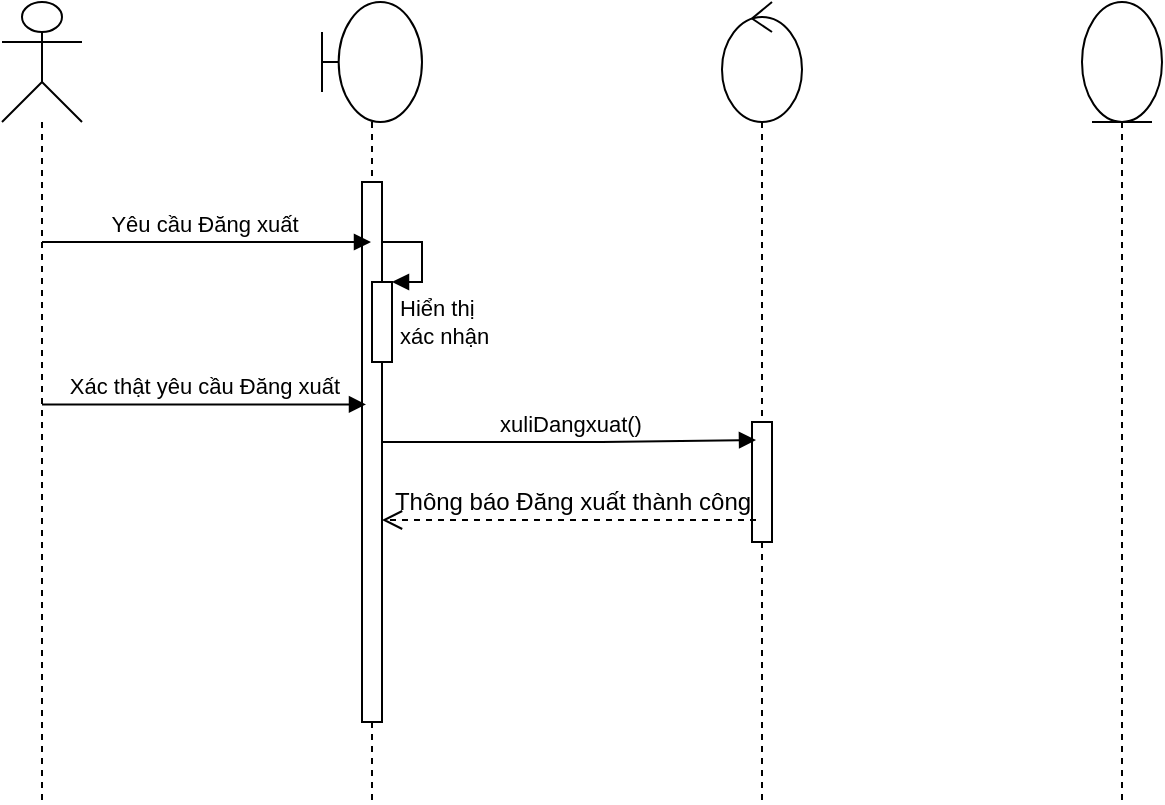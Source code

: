<mxfile version="14.4.3" type="device"><diagram id="fAJozjIwMAE_eadaT9xp" name="Page-1"><mxGraphModel dx="852" dy="494" grid="1" gridSize="10" guides="1" tooltips="1" connect="1" arrows="1" fold="1" page="1" pageScale="1" pageWidth="850" pageHeight="1100" math="0" shadow="0"><root><mxCell id="0"/><mxCell id="1" parent="0"/><mxCell id="6HqjmEJ1_VNVZJLdOGDE-1" value="" style="shape=umlLifeline;participant=umlActor;perimeter=lifelinePerimeter;whiteSpace=wrap;html=1;container=1;collapsible=0;recursiveResize=0;verticalAlign=top;spacingTop=36;outlineConnect=0;size=60;" vertex="1" parent="1"><mxGeometry x="80" y="40" width="40" height="400" as="geometry"/></mxCell><mxCell id="6HqjmEJ1_VNVZJLdOGDE-2" value="" style="shape=umlLifeline;participant=umlBoundary;perimeter=lifelinePerimeter;whiteSpace=wrap;html=1;container=1;collapsible=0;recursiveResize=0;verticalAlign=top;spacingTop=36;outlineConnect=0;size=60;" vertex="1" parent="1"><mxGeometry x="240" y="40" width="50" height="400" as="geometry"/></mxCell><mxCell id="6HqjmEJ1_VNVZJLdOGDE-10" value="Hiển thị&amp;nbsp;&lt;br&gt;xác nhận" style="edgeStyle=orthogonalEdgeStyle;html=1;align=left;spacingLeft=2;endArrow=block;rounded=0;entryX=1;entryY=0;" edge="1" target="6HqjmEJ1_VNVZJLdOGDE-9" parent="6HqjmEJ1_VNVZJLdOGDE-2"><mxGeometry x="1" y="20" relative="1" as="geometry"><mxPoint x="25" y="120" as="sourcePoint"/><Array as="points"><mxPoint x="50" y="120"/></Array><mxPoint as="offset"/></mxGeometry></mxCell><mxCell id="6HqjmEJ1_VNVZJLdOGDE-12" value="" style="html=1;points=[];perimeter=orthogonalPerimeter;" vertex="1" parent="6HqjmEJ1_VNVZJLdOGDE-2"><mxGeometry x="20" y="90" width="10" height="270" as="geometry"/></mxCell><mxCell id="6HqjmEJ1_VNVZJLdOGDE-9" value="" style="html=1;points=[];perimeter=orthogonalPerimeter;" vertex="1" parent="6HqjmEJ1_VNVZJLdOGDE-2"><mxGeometry x="25" y="140" width="10" height="40" as="geometry"/></mxCell><mxCell id="6HqjmEJ1_VNVZJLdOGDE-3" value="" style="shape=umlLifeline;participant=umlControl;perimeter=lifelinePerimeter;whiteSpace=wrap;html=1;container=1;collapsible=0;recursiveResize=0;verticalAlign=top;spacingTop=36;outlineConnect=0;size=60;" vertex="1" parent="1"><mxGeometry x="440" y="40" width="40" height="400" as="geometry"/></mxCell><mxCell id="6HqjmEJ1_VNVZJLdOGDE-14" value="" style="html=1;points=[];perimeter=orthogonalPerimeter;" vertex="1" parent="6HqjmEJ1_VNVZJLdOGDE-3"><mxGeometry x="15" y="210" width="10" height="60" as="geometry"/></mxCell><mxCell id="6HqjmEJ1_VNVZJLdOGDE-4" value="" style="shape=umlLifeline;participant=umlEntity;perimeter=lifelinePerimeter;whiteSpace=wrap;html=1;container=1;collapsible=0;recursiveResize=0;verticalAlign=top;spacingTop=36;outlineConnect=0;size=60;" vertex="1" parent="1"><mxGeometry x="620" y="40" width="40" height="400" as="geometry"/></mxCell><mxCell id="6HqjmEJ1_VNVZJLdOGDE-7" value="Yêu cầu Đăng xuất" style="html=1;verticalAlign=bottom;endArrow=block;" edge="1" parent="1" source="6HqjmEJ1_VNVZJLdOGDE-1" target="6HqjmEJ1_VNVZJLdOGDE-2"><mxGeometry x="-0.024" width="80" relative="1" as="geometry"><mxPoint x="380" y="260" as="sourcePoint"/><mxPoint x="460" y="260" as="targetPoint"/><Array as="points"><mxPoint x="180" y="160"/></Array><mxPoint as="offset"/></mxGeometry></mxCell><mxCell id="6HqjmEJ1_VNVZJLdOGDE-11" value="Xác thật yêu cầu Đăng xuất" style="html=1;verticalAlign=bottom;endArrow=block;entryX=0.44;entryY=0.503;entryDx=0;entryDy=0;entryPerimeter=0;" edge="1" parent="1" source="6HqjmEJ1_VNVZJLdOGDE-1" target="6HqjmEJ1_VNVZJLdOGDE-2"><mxGeometry x="-0.009" width="80" relative="1" as="geometry"><mxPoint x="380" y="250" as="sourcePoint"/><mxPoint x="460" y="250" as="targetPoint"/><mxPoint as="offset"/></mxGeometry></mxCell><mxCell id="6HqjmEJ1_VNVZJLdOGDE-13" value="xuliDangxuat()" style="html=1;verticalAlign=bottom;endArrow=block;entryX=0.2;entryY=0.15;entryDx=0;entryDy=0;entryPerimeter=0;" edge="1" parent="1" target="6HqjmEJ1_VNVZJLdOGDE-14"><mxGeometry width="80" relative="1" as="geometry"><mxPoint x="270" y="260" as="sourcePoint"/><mxPoint x="450" y="260" as="targetPoint"/><Array as="points"><mxPoint x="380" y="260"/></Array></mxGeometry></mxCell><mxCell id="6HqjmEJ1_VNVZJLdOGDE-16" value="" style="html=1;verticalAlign=bottom;endArrow=open;dashed=1;endSize=8;exitX=0.2;exitY=0.817;exitDx=0;exitDy=0;exitPerimeter=0;" edge="1" parent="1" source="6HqjmEJ1_VNVZJLdOGDE-14"><mxGeometry x="-0.176" y="-9" relative="1" as="geometry"><mxPoint x="450" y="300" as="sourcePoint"/><mxPoint x="270" y="299" as="targetPoint"/><mxPoint as="offset"/></mxGeometry></mxCell><mxCell id="6HqjmEJ1_VNVZJLdOGDE-17" value="Thông báo Đăng xuất thành công" style="text;html=1;align=center;verticalAlign=middle;resizable=0;points=[];autosize=1;" vertex="1" parent="1"><mxGeometry x="270" y="280" width="190" height="20" as="geometry"/></mxCell></root></mxGraphModel></diagram></mxfile>